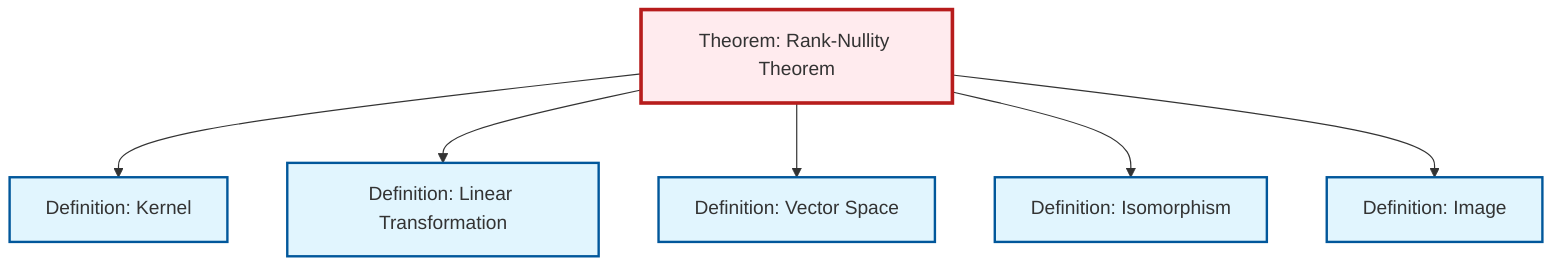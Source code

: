 graph TD
    classDef definition fill:#e1f5fe,stroke:#01579b,stroke-width:2px
    classDef theorem fill:#f3e5f5,stroke:#4a148c,stroke-width:2px
    classDef axiom fill:#fff3e0,stroke:#e65100,stroke-width:2px
    classDef example fill:#e8f5e9,stroke:#1b5e20,stroke-width:2px
    classDef current fill:#ffebee,stroke:#b71c1c,stroke-width:3px
    def-image["Definition: Image"]:::definition
    def-kernel["Definition: Kernel"]:::definition
    def-vector-space["Definition: Vector Space"]:::definition
    def-isomorphism["Definition: Isomorphism"]:::definition
    def-linear-transformation["Definition: Linear Transformation"]:::definition
    thm-rank-nullity["Theorem: Rank-Nullity Theorem"]:::theorem
    thm-rank-nullity --> def-kernel
    thm-rank-nullity --> def-linear-transformation
    thm-rank-nullity --> def-vector-space
    thm-rank-nullity --> def-isomorphism
    thm-rank-nullity --> def-image
    class thm-rank-nullity current